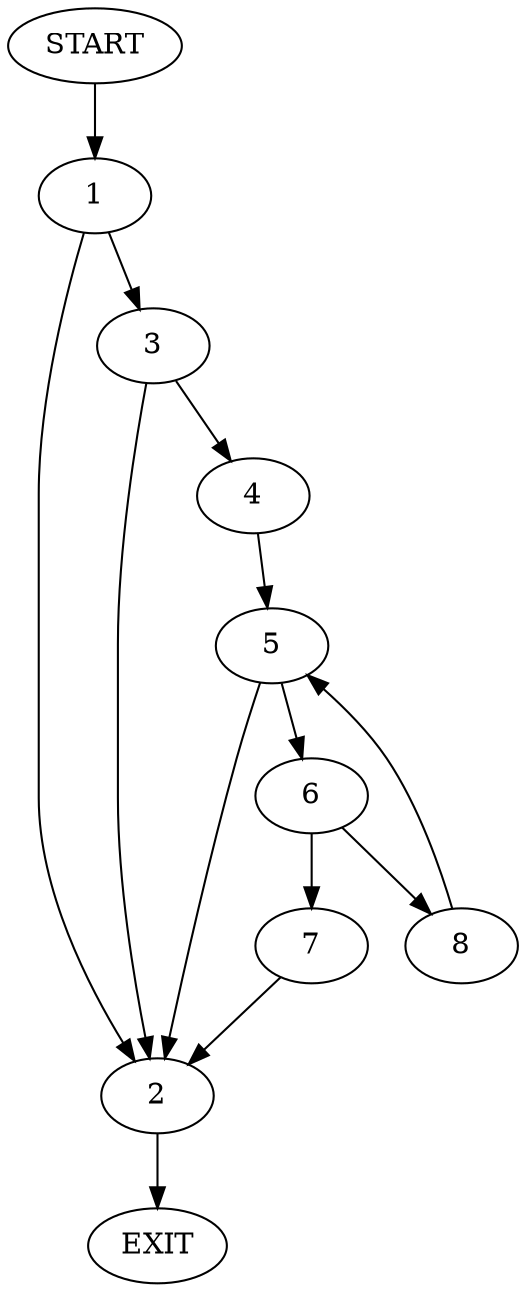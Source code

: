 digraph {
0 [label="START"]
9 [label="EXIT"]
0 -> 1
1 -> 2
1 -> 3
3 -> 4
3 -> 2
2 -> 9
4 -> 5
5 -> 2
5 -> 6
6 -> 7
6 -> 8
7 -> 2
8 -> 5
}
